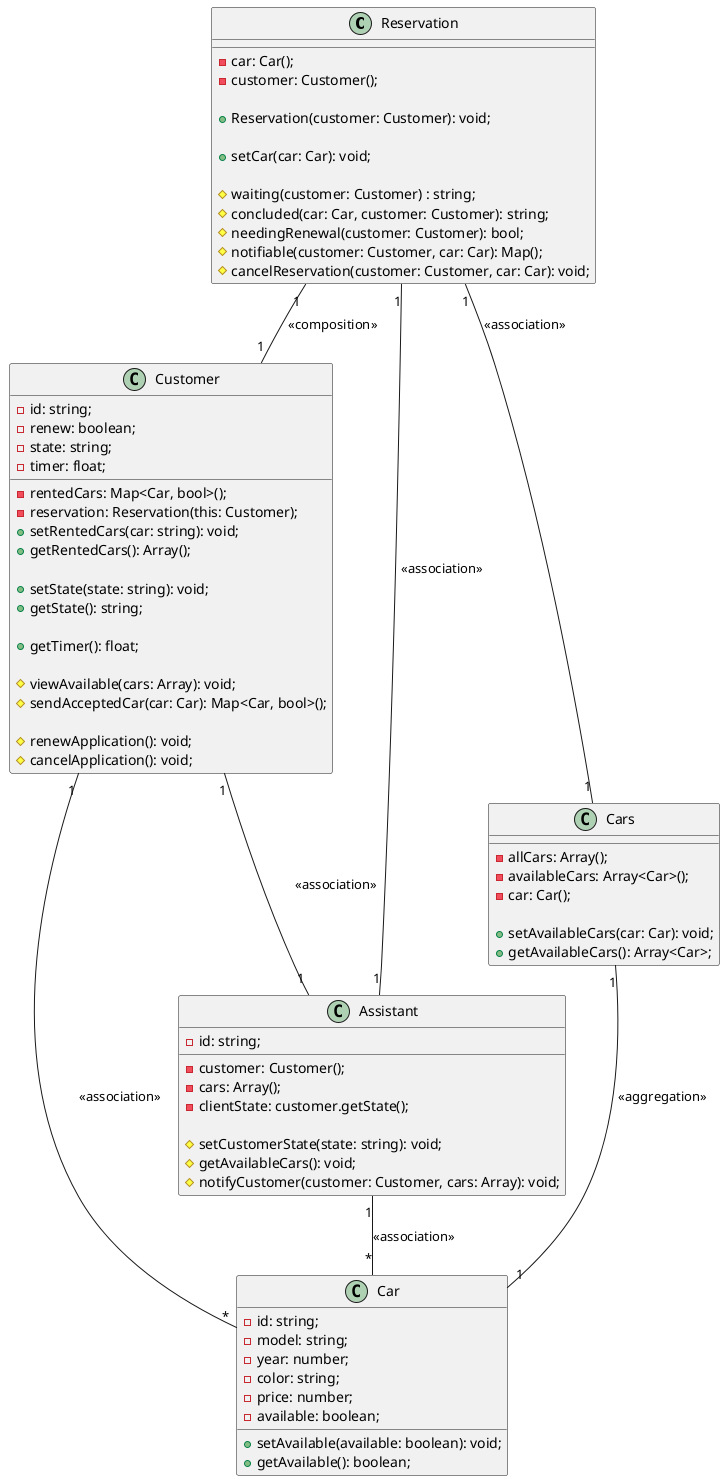 @startuml ClassDiagram

/'
A software system has been developed to support the operations of a specialised
car-hire company. One software class within the system is called Reservation and
the lifecycle of a Reservation object is described as follows:
    “When a Member reserves a CarModel over the Internet, the Reservation is initially
Waiting to be processed by an Assistant (this is so the Customer can make a
Reservation without the intervention of an Assistant). The Reservation becomes
Notifiable if, some time later, an Assistant finds a suitable unreserved Car in the
display area of the car park, or if one is returned by a Customer. In this case, the Car
is moved to the reserved area.

    If no car becomes available for a particular Reservation within a week, the
Reservation becomes NeedingRenewal: the Member must be contacted, by phone
or in person, so that they can cancel the Reservation, or ask for it to be renewed for
another week. If the Member cancels or can’t be contacted within five days, the
Reservation is concluded.

    Once a Reservation is Notifiable, the Member must be notified by an Assistant, in
person or by phone, within three days; if the Customer can be reached, the
Reservation is Collectable otherwise it becomes Displayable (a Car that was moved
to the reserved area must be returned to the display area).

    Once a Reservation is Collectable, the Member must collect the Car within three
days; if they do collect, the Reservation is Concluded; otherwise, the Reservation
becomes Displayable.

    Once a Displayable reservation’s Car has been put back in the display area, the
Reservation is Concluded.

    At any time, the Member may cancel the Reservation over the Internet, by phone or
in person.” 

    Create a Class Diagram for the above
'/
/'
We have the following classes:
    Reservation
        -> Waiting
        -> Concluded
        -> NeedingRenewal
        -> Notifiable
    Customer
    Assistant
    Car
'/

class Reservation {
    - car: Car();
    - customer: Customer();

    + Reservation(customer: Customer): void;

    + setCar(car: Car): void;

    # waiting(customer: Customer) : string;
    # concluded(car: Car, customer: Customer): string;
    # needingRenewal(customer: Customer): bool;
    # notifiable(customer: Customer, car: Car): Map();
    # cancelReservation(customer: Customer, car: Car): void;
}

class Customer {
    - id: string;
    - rentedCars: Map<Car, bool>();
    - reservation: Reservation(this: Customer);
    - renew: boolean;
    - state: string;
    - timer: float;

    + setRentedCars(car: string): void;
    + getRentedCars(): Array();

    + setState(state: string): void;
    + getState(): string;

    + getTimer(): float;

    # viewAvailable(cars: Array): void;
    # sendAcceptedCar(car: Car): Map<Car, bool>();

    # renewApplication(): void;
    # cancelApplication(): void;
}

class Assistant {
    - id: string;
    - customer: Customer();
    - cars: Array();
    - clientState: customer.getState();

    # setCustomerState(state: string): void;
    # getAvailableCars(): void;
    # notifyCustomer(customer: Customer, cars: Array): void;

}

class Cars {
    - allCars: Array();
    - availableCars: Array<Car>();
    - car: Car();

    + setAvailableCars(car: Car): void;
    + getAvailableCars(): Array<Car>;
}

class Car {
    - id: string;
    - model: string;
    - year: number;
    - color: string;
    - price: number;
    - available: boolean;

    + setAvailable(available: boolean): void;
    + getAvailable(): boolean;
}

Reservation "1" -- "1" Customer : <<composition>>
Reservation "1" -- "1" Assistant : <<association>>
Reservation "1" -- "1" Cars : <<association>>
Customer "1" -- "1" Assistant : <<association>>
Customer "1" -- "*" Car : <<association>>
Assistant "1" -- "*" Car : <<association>>
Cars "1" -- "1" Car : <<aggregation>>

@enduml